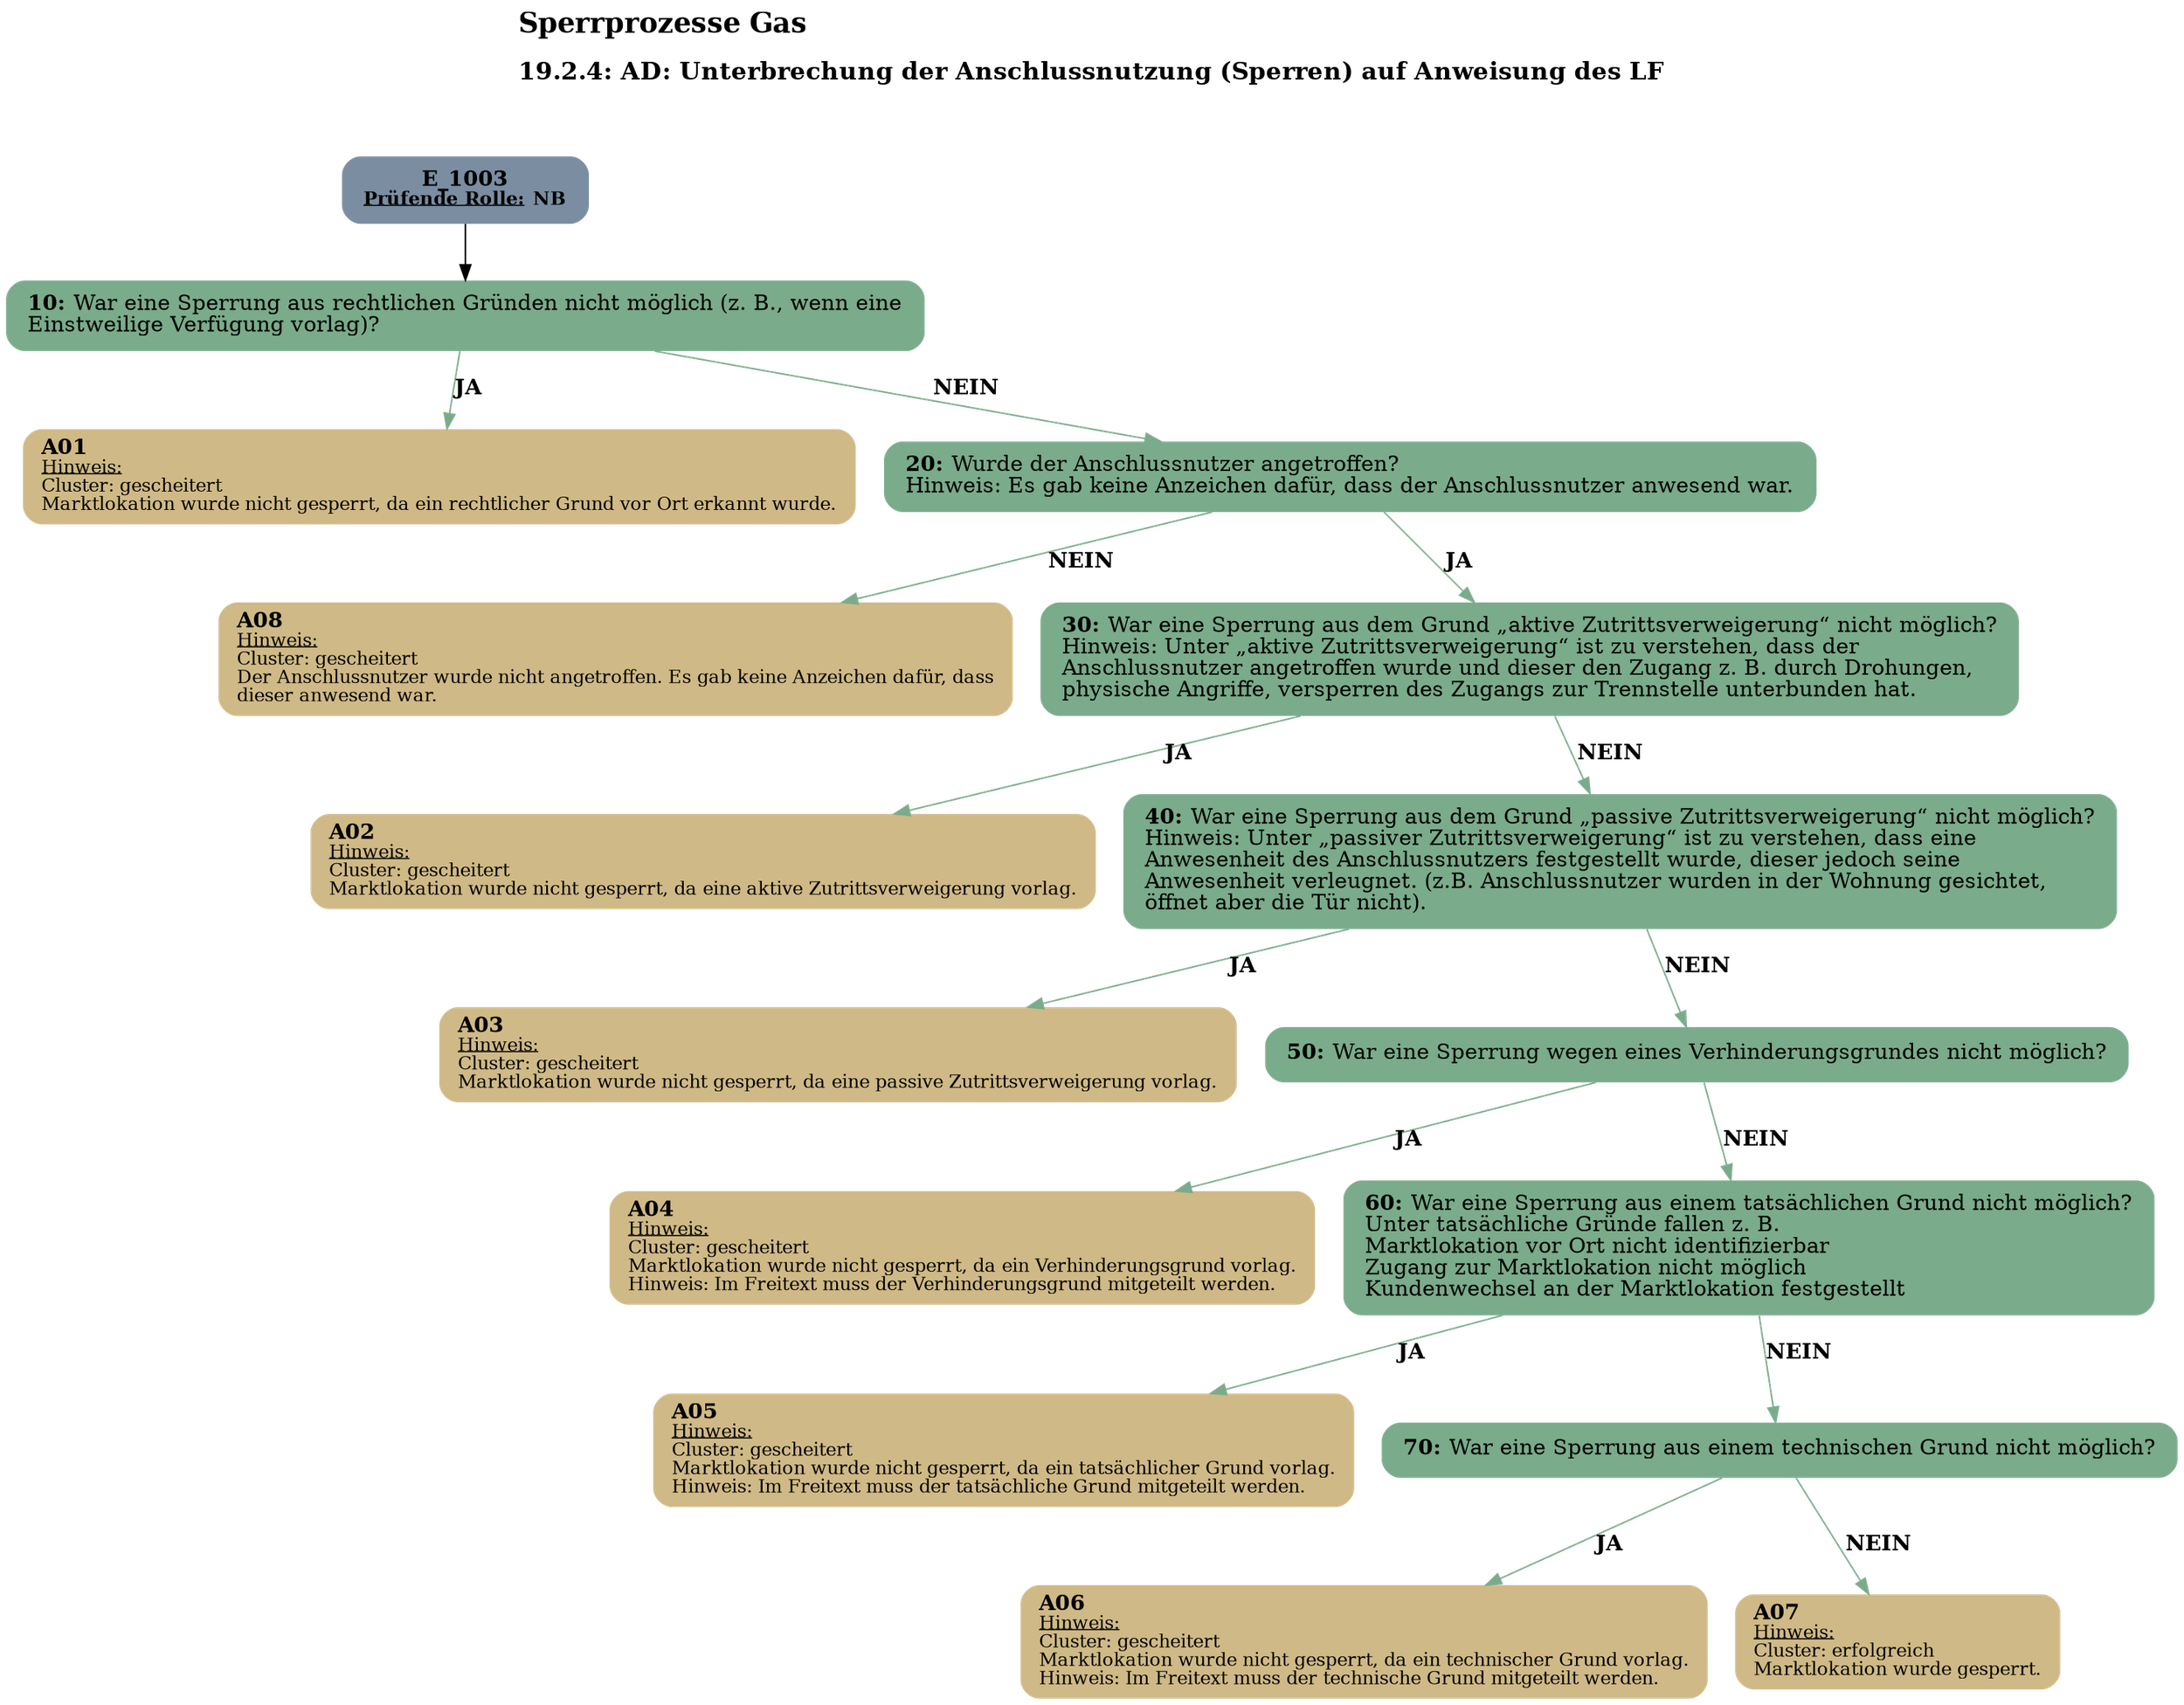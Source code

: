 digraph D {
    labelloc="t";
    label=<<B><FONT POINT-SIZE="18">Sperrprozesse Gas</FONT></B><BR align="left"/><BR/><B><FONT POINT-SIZE="16">19.2.4: AD: Unterbrechung der Anschlussnutzung (Sperren) auf Anweisung des LF</FONT></B><BR align="left"/><BR/><BR/><BR/>>;
    ratio="compress";
    concentrate=true;
    pack=true;
    rankdir=TB;
    packmode="array";
    size="20,20";
    "Start" [margin="0.2,0.12", shape=box, style="filled,rounded", penwidth=0.0, fillcolor="#7a8da1", label=<<B>E_1003</B><BR align="center"/><FONT point-size="12"><B><U>Prüfende Rolle:</U> NB</B></FONT><BR align="center"/>>];
    "10" [margin="0.2,0.12", shape=box, style="filled,rounded", penwidth=0.0, fillcolor="#7aab8a", label=<<B>10: </B>War eine Sperrung aus rechtlichen Gründen nicht möglich (z. B., wenn eine<BR align="left"/>Einstweilige Verfügung vorlag)?<BR align="left"/>>];
    "A01" [margin="0.17,0.08", shape=box, style="filled,rounded", penwidth=0.0, fillcolor="#cfb986", label=<<B>A01</B><BR align="left"/><FONT point-size="12"><U>Hinweis:</U><BR align="left"/>Cluster: gescheitert<BR align="left"/>Marktlokation wurde nicht gesperrt, da ein rechtlicher Grund vor Ort erkannt wurde.<BR align="left"/></FONT>>];
    "20" [margin="0.2,0.12", shape=box, style="filled,rounded", penwidth=0.0, fillcolor="#7aab8a", label=<<B>20: </B>Wurde der Anschlussnutzer angetroffen?<BR align="left"/>Hinweis: Es gab keine Anzeichen dafür, dass der Anschlussnutzer anwesend war.<BR align="left"/>>];
    "A08" [margin="0.17,0.08", shape=box, style="filled,rounded", penwidth=0.0, fillcolor="#cfb986", label=<<B>A08</B><BR align="left"/><FONT point-size="12"><U>Hinweis:</U><BR align="left"/>Cluster: gescheitert<BR align="left"/>Der Anschlussnutzer wurde nicht angetroffen. Es gab keine Anzeichen dafür, dass<BR align="left"/>dieser anwesend war.<BR align="left"/></FONT>>];
    "30" [margin="0.2,0.12", shape=box, style="filled,rounded", penwidth=0.0, fillcolor="#7aab8a", label=<<B>30: </B>War eine Sperrung aus dem Grund „aktive Zutrittsverweigerung“ nicht möglich?<BR align="left"/>Hinweis: Unter „aktive Zutrittsverweigerung“ ist zu verstehen, dass der<BR align="left"/>Anschlussnutzer angetroffen wurde und dieser den Zugang z. B. durch Drohungen,<BR align="left"/>physische Angriffe, versperren des Zugangs zur Trennstelle unterbunden hat.<BR align="left"/>>];
    "A02" [margin="0.17,0.08", shape=box, style="filled,rounded", penwidth=0.0, fillcolor="#cfb986", label=<<B>A02</B><BR align="left"/><FONT point-size="12"><U>Hinweis:</U><BR align="left"/>Cluster: gescheitert<BR align="left"/>Marktlokation wurde nicht gesperrt, da eine aktive Zutrittsverweigerung vorlag.<BR align="left"/></FONT>>];
    "40" [margin="0.2,0.12", shape=box, style="filled,rounded", penwidth=0.0, fillcolor="#7aab8a", label=<<B>40: </B>War eine Sperrung aus dem Grund „passive Zutrittsverweigerung“ nicht möglich?<BR align="left"/>Hinweis: Unter „passiver Zutrittsverweigerung“ ist zu verstehen, dass eine<BR align="left"/>Anwesenheit des Anschlussnutzers festgestellt wurde, dieser jedoch seine<BR align="left"/>Anwesenheit verleugnet. (z.B. Anschlussnutzer wurden in der Wohnung gesichtet,<BR align="left"/>öffnet aber die Tür nicht).<BR align="left"/>>];
    "A03" [margin="0.17,0.08", shape=box, style="filled,rounded", penwidth=0.0, fillcolor="#cfb986", label=<<B>A03</B><BR align="left"/><FONT point-size="12"><U>Hinweis:</U><BR align="left"/>Cluster: gescheitert<BR align="left"/>Marktlokation wurde nicht gesperrt, da eine passive Zutrittsverweigerung vorlag.<BR align="left"/></FONT>>];
    "50" [margin="0.2,0.12", shape=box, style="filled,rounded", penwidth=0.0, fillcolor="#7aab8a", label=<<B>50: </B>War eine Sperrung wegen eines Verhinderungsgrundes nicht möglich?<BR align="left"/>>];
    "A04" [margin="0.17,0.08", shape=box, style="filled,rounded", penwidth=0.0, fillcolor="#cfb986", label=<<B>A04</B><BR align="left"/><FONT point-size="12"><U>Hinweis:</U><BR align="left"/>Cluster: gescheitert<BR align="left"/>Marktlokation wurde nicht gesperrt, da ein Verhinderungsgrund vorlag.<BR align="left"/>Hinweis: Im Freitext muss der Verhinderungsgrund mitgeteilt werden.<BR align="left"/></FONT>>];
    "60" [margin="0.2,0.12", shape=box, style="filled,rounded", penwidth=0.0, fillcolor="#7aab8a", label=<<B>60: </B>War eine Sperrung aus einem tatsächlichen Grund nicht möglich?<BR align="left"/>Unter tatsächliche Gründe fallen z. B.<BR align="left"/>Marktlokation vor Ort nicht identifizierbar<BR align="left"/>Zugang zur Marktlokation nicht möglich<BR align="left"/>Kundenwechsel an der Marktlokation festgestellt<BR align="left"/>>];
    "A05" [margin="0.17,0.08", shape=box, style="filled,rounded", penwidth=0.0, fillcolor="#cfb986", label=<<B>A05</B><BR align="left"/><FONT point-size="12"><U>Hinweis:</U><BR align="left"/>Cluster: gescheitert<BR align="left"/>Marktlokation wurde nicht gesperrt, da ein tatsächlicher Grund vorlag.<BR align="left"/>Hinweis: Im Freitext muss der tatsächliche Grund mitgeteilt werden.<BR align="left"/></FONT>>];
    "70" [margin="0.2,0.12", shape=box, style="filled,rounded", penwidth=0.0, fillcolor="#7aab8a", label=<<B>70: </B>War eine Sperrung aus einem technischen Grund nicht möglich?<BR align="left"/>>];
    "A06" [margin="0.17,0.08", shape=box, style="filled,rounded", penwidth=0.0, fillcolor="#cfb986", label=<<B>A06</B><BR align="left"/><FONT point-size="12"><U>Hinweis:</U><BR align="left"/>Cluster: gescheitert<BR align="left"/>Marktlokation wurde nicht gesperrt, da ein technischer Grund vorlag.<BR align="left"/>Hinweis: Im Freitext muss der technische Grund mitgeteilt werden.<BR align="left"/></FONT>>];
    "A07" [margin="0.17,0.08", shape=box, style="filled,rounded", penwidth=0.0, fillcolor="#cfb986", label=<<B>A07</B><BR align="left"/><FONT point-size="12"><U>Hinweis:</U><BR align="left"/>Cluster: erfolgreich<BR align="left"/>Marktlokation wurde gesperrt.<BR align="left"/></FONT>>];

    "Start" -> "10";
    "10" -> "A01" [label=<<B>JA</B>>, color="#7aab8a"];
    "10" -> "20" [label=<<B>NEIN</B>>, color="#7aab8a"];
    "20" -> "A08" [label=<<B>NEIN</B>>, color="#7aab8a"];
    "20" -> "30" [label=<<B>JA</B>>, color="#7aab8a"];
    "30" -> "A02" [label=<<B>JA</B>>, color="#7aab8a"];
    "30" -> "40" [label=<<B>NEIN</B>>, color="#7aab8a"];
    "40" -> "A03" [label=<<B>JA</B>>, color="#7aab8a"];
    "40" -> "50" [label=<<B>NEIN</B>>, color="#7aab8a"];
    "50" -> "A04" [label=<<B>JA</B>>, color="#7aab8a"];
    "50" -> "60" [label=<<B>NEIN</B>>, color="#7aab8a"];
    "60" -> "A05" [label=<<B>JA</B>>, color="#7aab8a"];
    "60" -> "70" [label=<<B>NEIN</B>>, color="#7aab8a"];
    "70" -> "A06" [label=<<B>JA</B>>, color="#7aab8a"];
    "70" -> "A07" [label=<<B>NEIN</B>>, color="#7aab8a"];

    bgcolor="transparent";
}